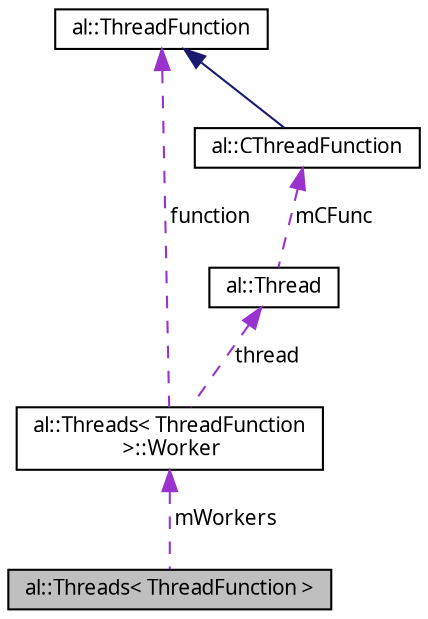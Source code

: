digraph "al::Threads&lt; ThreadFunction &gt;"
{
 // LATEX_PDF_SIZE
  bgcolor="transparent";
  edge [fontname="FreeSans.ttf",fontsize="10",labelfontname="FreeSans.ttf",labelfontsize="10"];
  node [fontname="FreeSans.ttf",fontsize="10",shape=record];
  Node1 [label="al::Threads\< ThreadFunction \>",height=0.2,width=0.4,color="black", fillcolor="grey75", style="filled", fontcolor="black",tooltip=" "];
  Node2 -> Node1 [dir="back",color="darkorchid3",fontsize="10",style="dashed",label=" mWorkers" ,fontname="FreeSans.ttf"];
  Node2 [label="al::Threads\< ThreadFunction\l \>::Worker",height=0.2,width=0.4,color="black",URL="$structal_1_1_threads_1_1_worker.html",tooltip="A thread and function."];
  Node3 -> Node2 [dir="back",color="darkorchid3",fontsize="10",style="dashed",label=" function" ,fontname="FreeSans.ttf"];
  Node3 [label="al::ThreadFunction",height=0.2,width=0.4,color="black",URL="$structal_1_1_thread_function.html",tooltip="Function object interface used by thread."];
  Node4 -> Node2 [dir="back",color="darkorchid3",fontsize="10",style="dashed",label=" thread" ,fontname="FreeSans.ttf"];
  Node4 [label="al::Thread",height=0.2,width=0.4,color="black",URL="$classal_1_1_thread.html",tooltip=" "];
  Node5 -> Node4 [dir="back",color="darkorchid3",fontsize="10",style="dashed",label=" mCFunc" ,fontname="FreeSans.ttf"];
  Node5 [label="al::CThreadFunction",height=0.2,width=0.4,color="black",URL="$structal_1_1_c_thread_function.html",tooltip="C-style thread function with user data."];
  Node3 -> Node5 [dir="back",color="midnightblue",fontsize="10",style="solid",fontname="FreeSans.ttf"];
}
